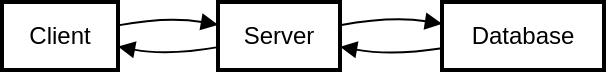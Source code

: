 <mxfile version="22.1.5" type="github">
  <diagram name="Page-1" id="WW6xudQ2D3_aWiLMp0TW">
    <mxGraphModel>
      <root>
        <mxCell id="0" />
        <mxCell id="1" parent="0" />
        <mxCell id="2" value="Client" style="whiteSpace=wrap;strokeWidth=2;" vertex="1" parent="1">
          <mxGeometry width="58" height="34" as="geometry" />
        </mxCell>
        <mxCell id="3" value="Server" style="whiteSpace=wrap;strokeWidth=2;" vertex="1" parent="1">
          <mxGeometry x="108" width="61" height="34" as="geometry" />
        </mxCell>
        <mxCell id="4" value="Database" style="whiteSpace=wrap;strokeWidth=2;" vertex="1" parent="1">
          <mxGeometry x="220" width="81" height="34" as="geometry" />
        </mxCell>
        <mxCell id="5" value="" style="curved=1;startArrow=none;endArrow=block;exitX=1.006;exitY=0.342;entryX=0.005;entryY=0.338;" edge="1" parent="1" source="2" target="3">
          <mxGeometry relative="1" as="geometry">
            <Array as="points">
              <mxPoint x="83" y="7" />
            </Array>
          </mxGeometry>
        </mxCell>
        <mxCell id="6" value="" style="curved=1;startArrow=none;endArrow=block;exitX=1.009;exitY=0.338;entryX=-0.006;entryY=0.318;" edge="1" parent="1" source="3" target="4">
          <mxGeometry relative="1" as="geometry">
            <Array as="points">
              <mxPoint x="195" y="7" />
            </Array>
          </mxGeometry>
        </mxCell>
        <mxCell id="7" value="" style="curved=1;startArrow=none;endArrow=block;exitX=-0.006;exitY=0.682;entryX=1.009;entryY=0.662;" edge="1" parent="1" source="4" target="3">
          <mxGeometry relative="1" as="geometry">
            <Array as="points">
              <mxPoint x="195" y="27" />
            </Array>
          </mxGeometry>
        </mxCell>
        <mxCell id="8" value="" style="curved=1;startArrow=none;endArrow=block;exitX=0.005;exitY=0.662;entryX=1.006;entryY=0.658;" edge="1" parent="1" source="3" target="2">
          <mxGeometry relative="1" as="geometry">
            <Array as="points">
              <mxPoint x="83" y="27" />
            </Array>
          </mxGeometry>
        </mxCell>
      </root>
    </mxGraphModel>
  </diagram>
</mxfile>
